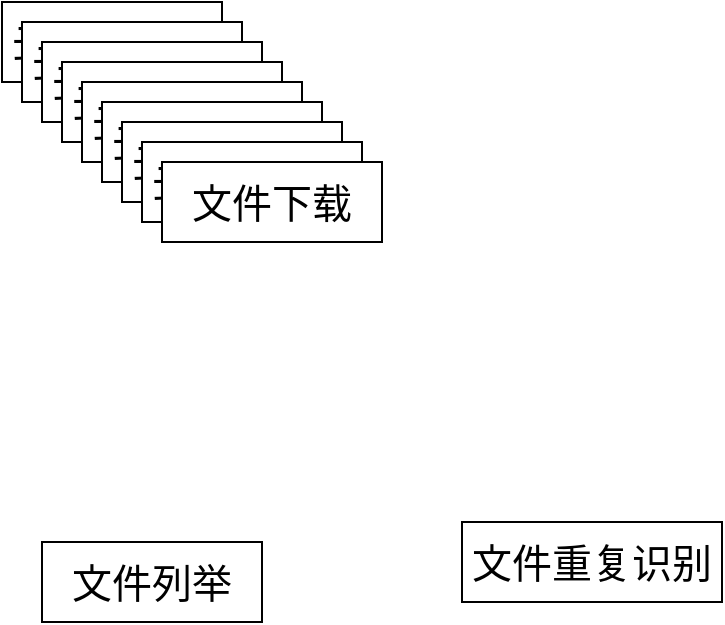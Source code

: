 <mxfile version="24.3.1" type="github">
  <diagram name="第 1 页" id="OMrGNnY97D6b--7gQZGL">
    <mxGraphModel dx="838" dy="611" grid="1" gridSize="10" guides="1" tooltips="1" connect="1" arrows="1" fold="1" page="1" pageScale="1" pageWidth="827" pageHeight="1169" math="0" shadow="0">
      <root>
        <mxCell id="0" />
        <mxCell id="1" parent="0" />
        <mxCell id="On1RN7vw5zv01GMZWpLr-1" value="&lt;font style=&quot;font-size: 20px;&quot;&gt;云存储系统&lt;/font&gt;" style="rounded=0;whiteSpace=wrap;html=1;" vertex="1" parent="1">
          <mxGeometry x="330" y="50" width="110" height="40" as="geometry" />
        </mxCell>
        <mxCell id="On1RN7vw5zv01GMZWpLr-2" value="&lt;font style=&quot;font-size: 20px;&quot;&gt;云存储系统&lt;/font&gt;" style="rounded=0;whiteSpace=wrap;html=1;" vertex="1" parent="1">
          <mxGeometry x="340" y="60" width="110" height="40" as="geometry" />
        </mxCell>
        <mxCell id="On1RN7vw5zv01GMZWpLr-3" value="&lt;font style=&quot;font-size: 20px;&quot;&gt;云存储系统&lt;/font&gt;" style="rounded=0;whiteSpace=wrap;html=1;" vertex="1" parent="1">
          <mxGeometry x="350" y="70" width="110" height="40" as="geometry" />
        </mxCell>
        <mxCell id="On1RN7vw5zv01GMZWpLr-4" value="&lt;font style=&quot;font-size: 20px;&quot;&gt;云存储系统&lt;/font&gt;" style="rounded=0;whiteSpace=wrap;html=1;" vertex="1" parent="1">
          <mxGeometry x="360" y="80" width="110" height="40" as="geometry" />
        </mxCell>
        <mxCell id="On1RN7vw5zv01GMZWpLr-5" value="&lt;font style=&quot;font-size: 20px;&quot;&gt;云存储系统&lt;/font&gt;" style="rounded=0;whiteSpace=wrap;html=1;" vertex="1" parent="1">
          <mxGeometry x="370" y="90" width="110" height="40" as="geometry" />
        </mxCell>
        <mxCell id="On1RN7vw5zv01GMZWpLr-6" value="&lt;font style=&quot;font-size: 20px;&quot;&gt;云存储系统&lt;/font&gt;" style="rounded=0;whiteSpace=wrap;html=1;" vertex="1" parent="1">
          <mxGeometry x="380" y="100" width="110" height="40" as="geometry" />
        </mxCell>
        <mxCell id="On1RN7vw5zv01GMZWpLr-7" value="&lt;font style=&quot;font-size: 20px;&quot;&gt;云存储系统&lt;/font&gt;" style="rounded=0;whiteSpace=wrap;html=1;" vertex="1" parent="1">
          <mxGeometry x="390" y="110" width="110" height="40" as="geometry" />
        </mxCell>
        <mxCell id="On1RN7vw5zv01GMZWpLr-8" value="&lt;font style=&quot;font-size: 20px;&quot;&gt;云存储系统&lt;/font&gt;" style="rounded=0;whiteSpace=wrap;html=1;" vertex="1" parent="1">
          <mxGeometry x="400" y="120" width="110" height="40" as="geometry" />
        </mxCell>
        <mxCell id="On1RN7vw5zv01GMZWpLr-9" value="&lt;span style=&quot;font-size: 20px;&quot;&gt;文件下载&lt;/span&gt;" style="rounded=0;whiteSpace=wrap;html=1;" vertex="1" parent="1">
          <mxGeometry x="410" y="130" width="110" height="40" as="geometry" />
        </mxCell>
        <mxCell id="On1RN7vw5zv01GMZWpLr-10" value="&lt;span style=&quot;font-size: 20px;&quot;&gt;文件列举&lt;/span&gt;" style="rounded=0;whiteSpace=wrap;html=1;" vertex="1" parent="1">
          <mxGeometry x="350" y="320" width="110" height="40" as="geometry" />
        </mxCell>
        <mxCell id="On1RN7vw5zv01GMZWpLr-11" value="&lt;span style=&quot;font-size: 20px;&quot;&gt;文件重复识别&lt;/span&gt;" style="rounded=0;whiteSpace=wrap;html=1;" vertex="1" parent="1">
          <mxGeometry x="560" y="310" width="130" height="40" as="geometry" />
        </mxCell>
      </root>
    </mxGraphModel>
  </diagram>
</mxfile>
